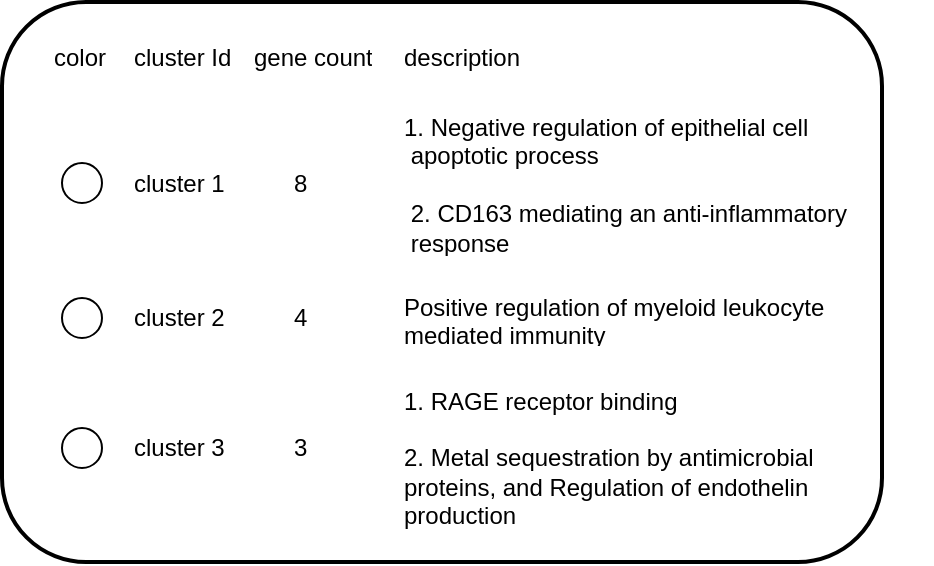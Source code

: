 <mxfile version="26.2.5">
  <diagram name="Page-1" id="xo_6sljoUQ37vMBKIHlz">
    <mxGraphModel dx="898" dy="557" grid="1" gridSize="10" guides="1" tooltips="1" connect="1" arrows="1" fold="1" page="1" pageScale="1" pageWidth="850" pageHeight="1100" background="light-dark(#ffffff, #f3f1f1)" math="0" shadow="0">
      <root>
        <mxCell id="0" />
        <mxCell id="1" parent="0" />
        <mxCell id="Waio1BJR8QQ7oTb0Zxe1-9" value="" style="rounded=1;whiteSpace=wrap;html=1;fillColor=light-dark(#FFFFFF,#FFFFFF);strokeColor=light-dark(#000000,#666666);strokeWidth=2;" vertex="1" parent="1">
          <mxGeometry x="340" y="277" width="440" height="280" as="geometry" />
        </mxCell>
        <mxCell id="Waio1BJR8QQ7oTb0Zxe1-22" value="" style="rounded=0;whiteSpace=wrap;html=1;strokeWidth=9;strokeColor=light-dark(#FFFFFF,#FFFFFF);" vertex="1" parent="1">
          <mxGeometry x="360" y="455" width="400" height="10" as="geometry" />
        </mxCell>
        <mxCell id="Waio1BJR8QQ7oTb0Zxe1-23" value="" style="rounded=0;whiteSpace=wrap;html=1;strokeWidth=9;strokeColor=light-dark(#FFFFFF,#FFFFFF);" vertex="1" parent="1">
          <mxGeometry x="360" y="405" width="400" height="10" as="geometry" />
        </mxCell>
        <mxCell id="Waio1BJR8QQ7oTb0Zxe1-24" value="" style="rounded=0;whiteSpace=wrap;html=1;strokeWidth=9;strokeColor=light-dark(#FFFFFF,#FFFFFF);" vertex="1" parent="1">
          <mxGeometry x="360" y="320" width="400" height="10" as="geometry" />
        </mxCell>
        <mxCell id="Waio1BJR8QQ7oTb0Zxe1-25" value="&lt;font style=&quot;color: light-dark(rgb(0, 0, 0), rgb(102, 102, 102));&quot;&gt;color&lt;/font&gt;" style="text;strokeColor=none;fillColor=none;align=left;verticalAlign=middle;spacingLeft=4;spacingRight=4;overflow=hidden;points=[[0,0.5],[1,0.5]];portConstraint=eastwest;rotatable=0;whiteSpace=wrap;html=1;" vertex="1" parent="1">
          <mxGeometry x="360" y="290" width="40" height="30" as="geometry" />
        </mxCell>
        <mxCell id="Waio1BJR8QQ7oTb0Zxe1-26" value="&lt;font style=&quot;color: light-dark(rgb(0, 0, 0), rgb(102, 102, 102));&quot;&gt;cluster Id&lt;/font&gt;" style="text;strokeColor=none;fillColor=none;align=left;verticalAlign=middle;spacingLeft=4;spacingRight=4;overflow=hidden;points=[[0,0.5],[1,0.5]];portConstraint=eastwest;rotatable=0;whiteSpace=wrap;html=1;" vertex="1" parent="1">
          <mxGeometry x="400" y="290" width="80" height="30" as="geometry" />
        </mxCell>
        <mxCell id="Waio1BJR8QQ7oTb0Zxe1-27" value="&lt;font style=&quot;color: light-dark(rgb(0, 0, 0), rgb(102, 102, 102));&quot;&gt;gene count&lt;/font&gt;" style="text;strokeColor=none;fillColor=none;align=left;verticalAlign=middle;spacingLeft=4;spacingRight=4;overflow=hidden;points=[[0,0.5],[1,0.5]];portConstraint=eastwest;rotatable=0;whiteSpace=wrap;html=1;" vertex="1" parent="1">
          <mxGeometry x="460" y="290" width="80" height="30" as="geometry" />
        </mxCell>
        <mxCell id="Waio1BJR8QQ7oTb0Zxe1-28" value="&lt;font style=&quot;color: light-dark(rgb(0, 0, 0), rgb(102, 102, 102));&quot;&gt;description&lt;/font&gt;" style="text;strokeColor=none;fillColor=none;align=left;verticalAlign=middle;spacingLeft=4;spacingRight=4;overflow=hidden;points=[[0,0.5],[1,0.5]];portConstraint=eastwest;rotatable=0;whiteSpace=wrap;html=1;" vertex="1" parent="1">
          <mxGeometry x="535" y="290" width="80" height="30" as="geometry" />
        </mxCell>
        <mxCell id="Waio1BJR8QQ7oTb0Zxe1-30" value="" style="ellipse;whiteSpace=wrap;html=1;aspect=fixed;fillColor=light-dark(#FFFFFF,#CCFFCC);" vertex="1" parent="1">
          <mxGeometry x="370" y="425" width="20" height="20" as="geometry" />
        </mxCell>
        <mxCell id="Waio1BJR8QQ7oTb0Zxe1-31" value="" style="ellipse;whiteSpace=wrap;html=1;aspect=fixed;fillColor=light-dark(#FFFFFF,#FF9999);" vertex="1" parent="1">
          <mxGeometry x="370" y="357.5" width="20" height="20" as="geometry" />
        </mxCell>
        <mxCell id="Waio1BJR8QQ7oTb0Zxe1-32" value="" style="ellipse;whiteSpace=wrap;html=1;aspect=fixed;fillColor=light-dark(#FFFFFF,#81D7D7);" vertex="1" parent="1">
          <mxGeometry x="370" y="490" width="20" height="20" as="geometry" />
        </mxCell>
        <mxCell id="Waio1BJR8QQ7oTb0Zxe1-37" value="&lt;font style=&quot;color: light-dark(rgb(0, 0, 0), rgb(102, 102, 102));&quot;&gt;cluster 1&lt;/font&gt;" style="text;strokeColor=none;fillColor=none;align=left;verticalAlign=middle;spacingLeft=4;spacingRight=4;overflow=hidden;points=[[0,0.5],[1,0.5]];portConstraint=eastwest;rotatable=0;whiteSpace=wrap;html=1;" vertex="1" parent="1">
          <mxGeometry x="400" y="352.5" width="60" height="30" as="geometry" />
        </mxCell>
        <mxCell id="Waio1BJR8QQ7oTb0Zxe1-38" value="&lt;font style=&quot;color: light-dark(rgb(0, 0, 0), rgb(102, 102, 102));&quot;&gt;cluster 2&lt;/font&gt;" style="text;strokeColor=none;fillColor=none;align=left;verticalAlign=middle;spacingLeft=4;spacingRight=4;overflow=hidden;points=[[0,0.5],[1,0.5]];portConstraint=eastwest;rotatable=0;whiteSpace=wrap;html=1;" vertex="1" parent="1">
          <mxGeometry x="400" y="420" width="60" height="30" as="geometry" />
        </mxCell>
        <mxCell id="Waio1BJR8QQ7oTb0Zxe1-39" value="&lt;font style=&quot;color: light-dark(rgb(0, 0, 0), rgb(102, 102, 102));&quot;&gt;cluster 3&lt;/font&gt;" style="text;strokeColor=none;fillColor=none;align=left;verticalAlign=middle;spacingLeft=4;spacingRight=4;overflow=hidden;points=[[0,0.5],[1,0.5]];portConstraint=eastwest;rotatable=0;whiteSpace=wrap;html=1;" vertex="1" parent="1">
          <mxGeometry x="400" y="485" width="60" height="30" as="geometry" />
        </mxCell>
        <mxCell id="Waio1BJR8QQ7oTb0Zxe1-40" value="&lt;font style=&quot;color: light-dark(rgb(0, 0, 0), rgb(102, 102, 102));&quot;&gt;8&lt;/font&gt;" style="text;strokeColor=none;fillColor=none;align=left;verticalAlign=middle;spacingLeft=4;spacingRight=4;overflow=hidden;points=[[0,0.5],[1,0.5]];portConstraint=eastwest;rotatable=0;whiteSpace=wrap;html=1;" vertex="1" parent="1">
          <mxGeometry x="480" y="352.5" width="20" height="30" as="geometry" />
        </mxCell>
        <mxCell id="Waio1BJR8QQ7oTb0Zxe1-41" value="&lt;font style=&quot;color: light-dark(rgb(0, 0, 0), rgb(102, 102, 102));&quot;&gt;4&lt;/font&gt;" style="text;strokeColor=none;fillColor=none;align=left;verticalAlign=middle;spacingLeft=4;spacingRight=4;overflow=hidden;points=[[0,0.5],[1,0.5]];portConstraint=eastwest;rotatable=0;whiteSpace=wrap;html=1;" vertex="1" parent="1">
          <mxGeometry x="480" y="420" width="20" height="30" as="geometry" />
        </mxCell>
        <mxCell id="Waio1BJR8QQ7oTb0Zxe1-42" value="&lt;font style=&quot;color: light-dark(rgb(0, 0, 0), rgb(102, 102, 102));&quot;&gt;3&lt;/font&gt;" style="text;strokeColor=none;fillColor=none;align=left;verticalAlign=middle;spacingLeft=4;spacingRight=4;overflow=hidden;points=[[0,0.5],[1,0.5]];portConstraint=eastwest;rotatable=0;whiteSpace=wrap;html=1;" vertex="1" parent="1">
          <mxGeometry x="480" y="485" width="20" height="30" as="geometry" />
        </mxCell>
        <mxCell id="Waio1BJR8QQ7oTb0Zxe1-43" value="&lt;div&gt;&lt;font style=&quot;color: light-dark(rgb(0, 0, 0), rgb(102, 102, 102));&quot;&gt;&lt;font style=&quot;&quot;&gt;1.&amp;nbsp;&lt;/font&gt;&lt;span style=&quot;background-color: transparent;&quot;&gt;Negative regulation of epithelial cell&amp;nbsp; &amp;nbsp; &amp;nbsp; &amp;nbsp; &amp;nbsp; &amp;nbsp; &amp;nbsp;apoptotic process&lt;br&gt;&lt;br&gt;&lt;/span&gt;&lt;/font&gt;&lt;/div&gt;&lt;div&gt;&lt;font style=&quot;color: light-dark(rgb(0, 0, 0), rgb(102, 102, 102));&quot;&gt;&lt;font style=&quot;&quot;&gt;&amp;nbsp;2.&amp;nbsp;&lt;/font&gt;&lt;span style=&quot;background-color: transparent;&quot;&gt;CD163 mediating an anti-inflammatory&amp;nbsp; &amp;nbsp; &amp;nbsp; &amp;nbsp;response&lt;/span&gt;&lt;/font&gt;&lt;/div&gt;" style="text;strokeColor=none;fillColor=none;align=left;verticalAlign=middle;spacingLeft=4;spacingRight=4;overflow=hidden;points=[[0,0.5],[1,0.5]];portConstraint=eastwest;rotatable=0;whiteSpace=wrap;html=1;" vertex="1" parent="1">
          <mxGeometry x="535" y="330" width="250" height="75" as="geometry" />
        </mxCell>
        <mxCell id="Waio1BJR8QQ7oTb0Zxe1-46" value="&lt;font style=&quot;color: light-dark(rgb(0, 0, 0), rgb(102, 102, 102));&quot;&gt;Positive regulation of myeloid leukocyte mediated immunity&lt;/font&gt;" style="text;strokeColor=none;fillColor=none;align=left;verticalAlign=middle;spacingLeft=4;spacingRight=4;overflow=hidden;points=[[0,0.5],[1,0.5]];portConstraint=eastwest;rotatable=0;whiteSpace=wrap;html=1;" vertex="1" parent="1">
          <mxGeometry x="535" y="420" width="270" height="30" as="geometry" />
        </mxCell>
        <mxCell id="Waio1BJR8QQ7oTb0Zxe1-49" value="&lt;div&gt;&lt;font style=&quot;color: light-dark(rgb(0, 0, 0), rgb(102, 102, 102));&quot;&gt;1.&amp;nbsp;&lt;/font&gt;&lt;span style=&quot;color: light-dark(rgb(0, 0, 0), rgb(102, 102, 102)); background-color: transparent;&quot;&gt;RAGE receptor binding&lt;br&gt;&lt;br&gt;&lt;/span&gt;&lt;/div&gt;&lt;div&gt;&lt;font style=&quot;color: light-dark(rgb(0, 0, 0), rgb(102, 102, 102));&quot;&gt;2.&amp;nbsp;&lt;/font&gt;&lt;span style=&quot;color: light-dark(rgb(0, 0, 0), rgb(102, 102, 102)); background-color: transparent;&quot;&gt;Metal sequestration by antimicrobial proteins, and Regulation of endothelin production&lt;/span&gt;&lt;/div&gt;" style="text;strokeColor=none;fillColor=none;align=left;verticalAlign=middle;spacingLeft=4;spacingRight=4;overflow=hidden;points=[[0,0.5],[1,0.5]];portConstraint=eastwest;rotatable=0;whiteSpace=wrap;html=1;" vertex="1" parent="1">
          <mxGeometry x="535" y="465" width="240" height="80" as="geometry" />
        </mxCell>
      </root>
    </mxGraphModel>
  </diagram>
</mxfile>
